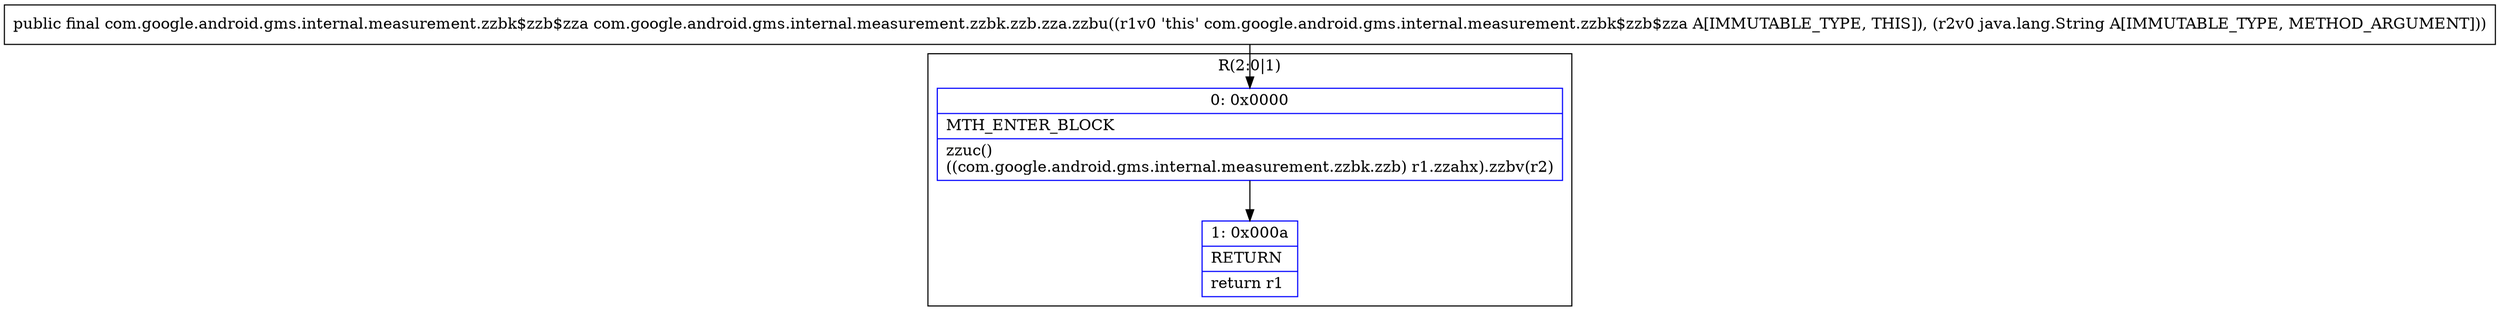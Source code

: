 digraph "CFG forcom.google.android.gms.internal.measurement.zzbk.zzb.zza.zzbu(Ljava\/lang\/String;)Lcom\/google\/android\/gms\/internal\/measurement\/zzbk$zzb$zza;" {
subgraph cluster_Region_1376252732 {
label = "R(2:0|1)";
node [shape=record,color=blue];
Node_0 [shape=record,label="{0\:\ 0x0000|MTH_ENTER_BLOCK\l|zzuc()\l((com.google.android.gms.internal.measurement.zzbk.zzb) r1.zzahx).zzbv(r2)\l}"];
Node_1 [shape=record,label="{1\:\ 0x000a|RETURN\l|return r1\l}"];
}
MethodNode[shape=record,label="{public final com.google.android.gms.internal.measurement.zzbk$zzb$zza com.google.android.gms.internal.measurement.zzbk.zzb.zza.zzbu((r1v0 'this' com.google.android.gms.internal.measurement.zzbk$zzb$zza A[IMMUTABLE_TYPE, THIS]), (r2v0 java.lang.String A[IMMUTABLE_TYPE, METHOD_ARGUMENT])) }"];
MethodNode -> Node_0;
Node_0 -> Node_1;
}

